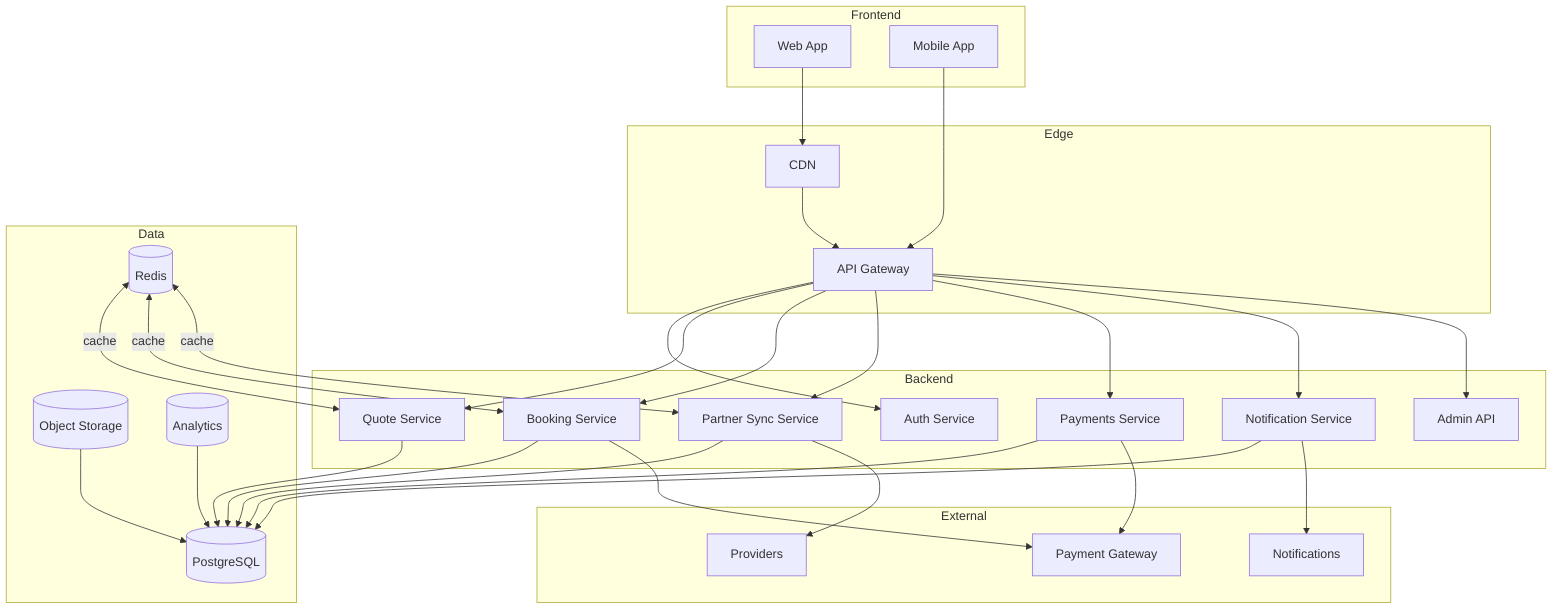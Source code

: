 graph TB
  subgraph Frontend
    Web[Web App]
    Mobile[Mobile App]
  end

  subgraph Edge
    CDN[CDN]
    APIGW[API Gateway]
  end

  subgraph Backend
    Auth[Auth Service]
    Quote[Quote Service]
    Booking[Booking Service]
    Partner[Partner Sync Service]
    Payments[Payments Service]
    Notifications[Notification Service]
    Admin[Admin API]
  end

  subgraph Data
    Postgres[(PostgreSQL)]
    Redis[(Redis)]
    S3[(Object Storage)]
    Analytics[(Analytics)]
  end

  subgraph External
    Providers[Providers]
    PaymentGateway[Payment Gateway]
    Twilio[Notifications]
  end

  Web --> CDN --> APIGW
  Mobile --> APIGW
  APIGW --> Auth
  APIGW --> Quote
  APIGW --> Booking
  APIGW --> Partner
  APIGW --> Payments
  APIGW --> Notifications
  APIGW --> Admin

  Quote --> Postgres
  Booking --> Postgres
  Partner --> Postgres
  Payments --> Postgres
  Notifications --> Postgres
  Redis <-->|cache| Quote
  Redis <-->|cache| Booking
  Redis <-->|cache| Partner

  Partner --> Providers
  Booking --> PaymentGateway
  Payments --> PaymentGateway
  Notifications --> Twilio
  S3 --> Postgres
  Analytics --> Postgres